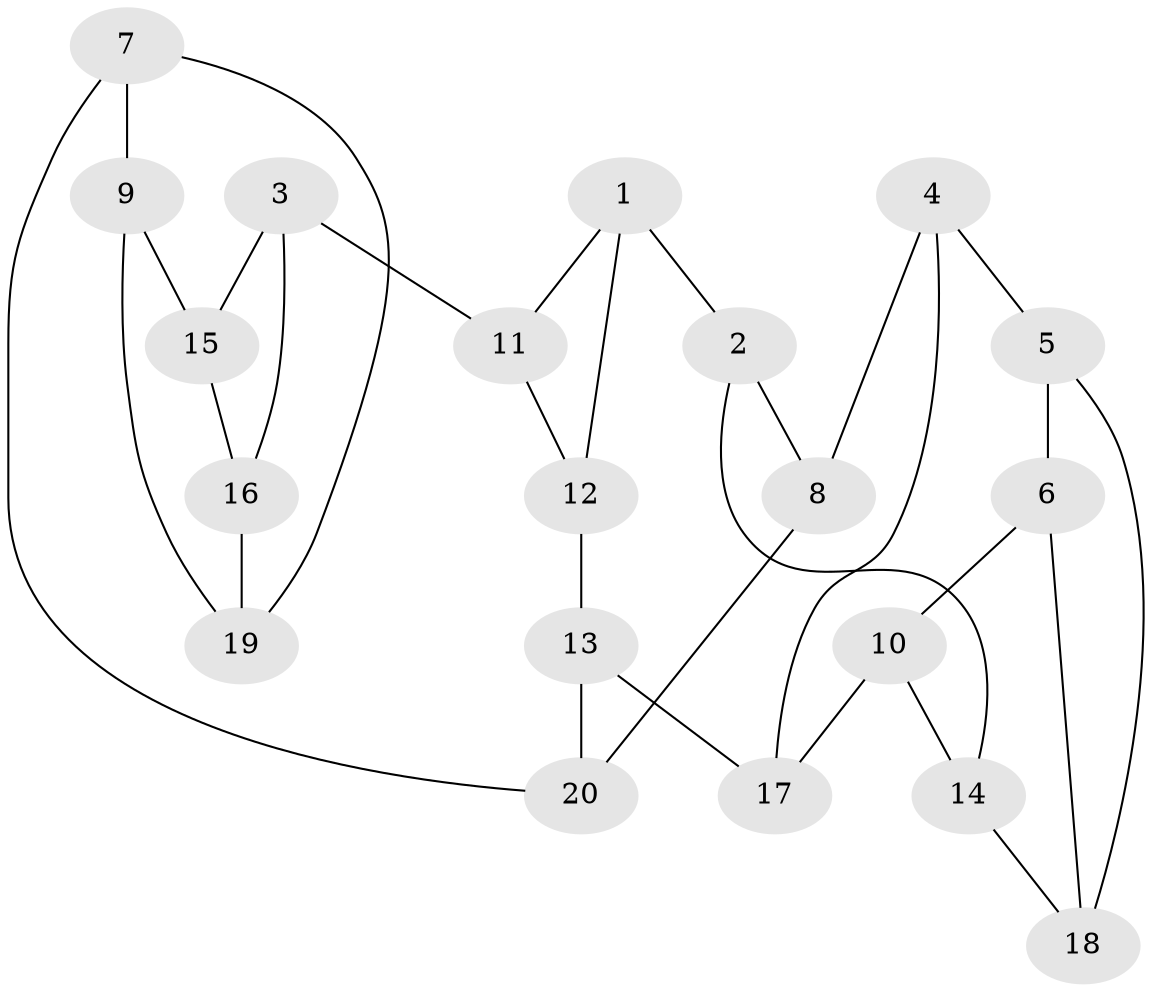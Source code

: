 // Generated by graph-tools (version 1.1) at 2025/46/02/15/25 05:46:28]
// undirected, 20 vertices, 30 edges
graph export_dot {
graph [start="1"]
  node [color=gray90,style=filled];
  1;
  2;
  3;
  4;
  5;
  6;
  7;
  8;
  9;
  10;
  11;
  12;
  13;
  14;
  15;
  16;
  17;
  18;
  19;
  20;
  1 -- 2;
  1 -- 11;
  1 -- 12;
  2 -- 14;
  2 -- 8;
  3 -- 11;
  3 -- 15;
  3 -- 16;
  4 -- 8;
  4 -- 5;
  4 -- 17;
  5 -- 6;
  5 -- 18;
  6 -- 18;
  6 -- 10;
  7 -- 9;
  7 -- 19;
  7 -- 20;
  8 -- 20;
  9 -- 15;
  9 -- 19;
  10 -- 17;
  10 -- 14;
  11 -- 12;
  12 -- 13;
  13 -- 17;
  13 -- 20;
  14 -- 18;
  15 -- 16;
  16 -- 19;
}
